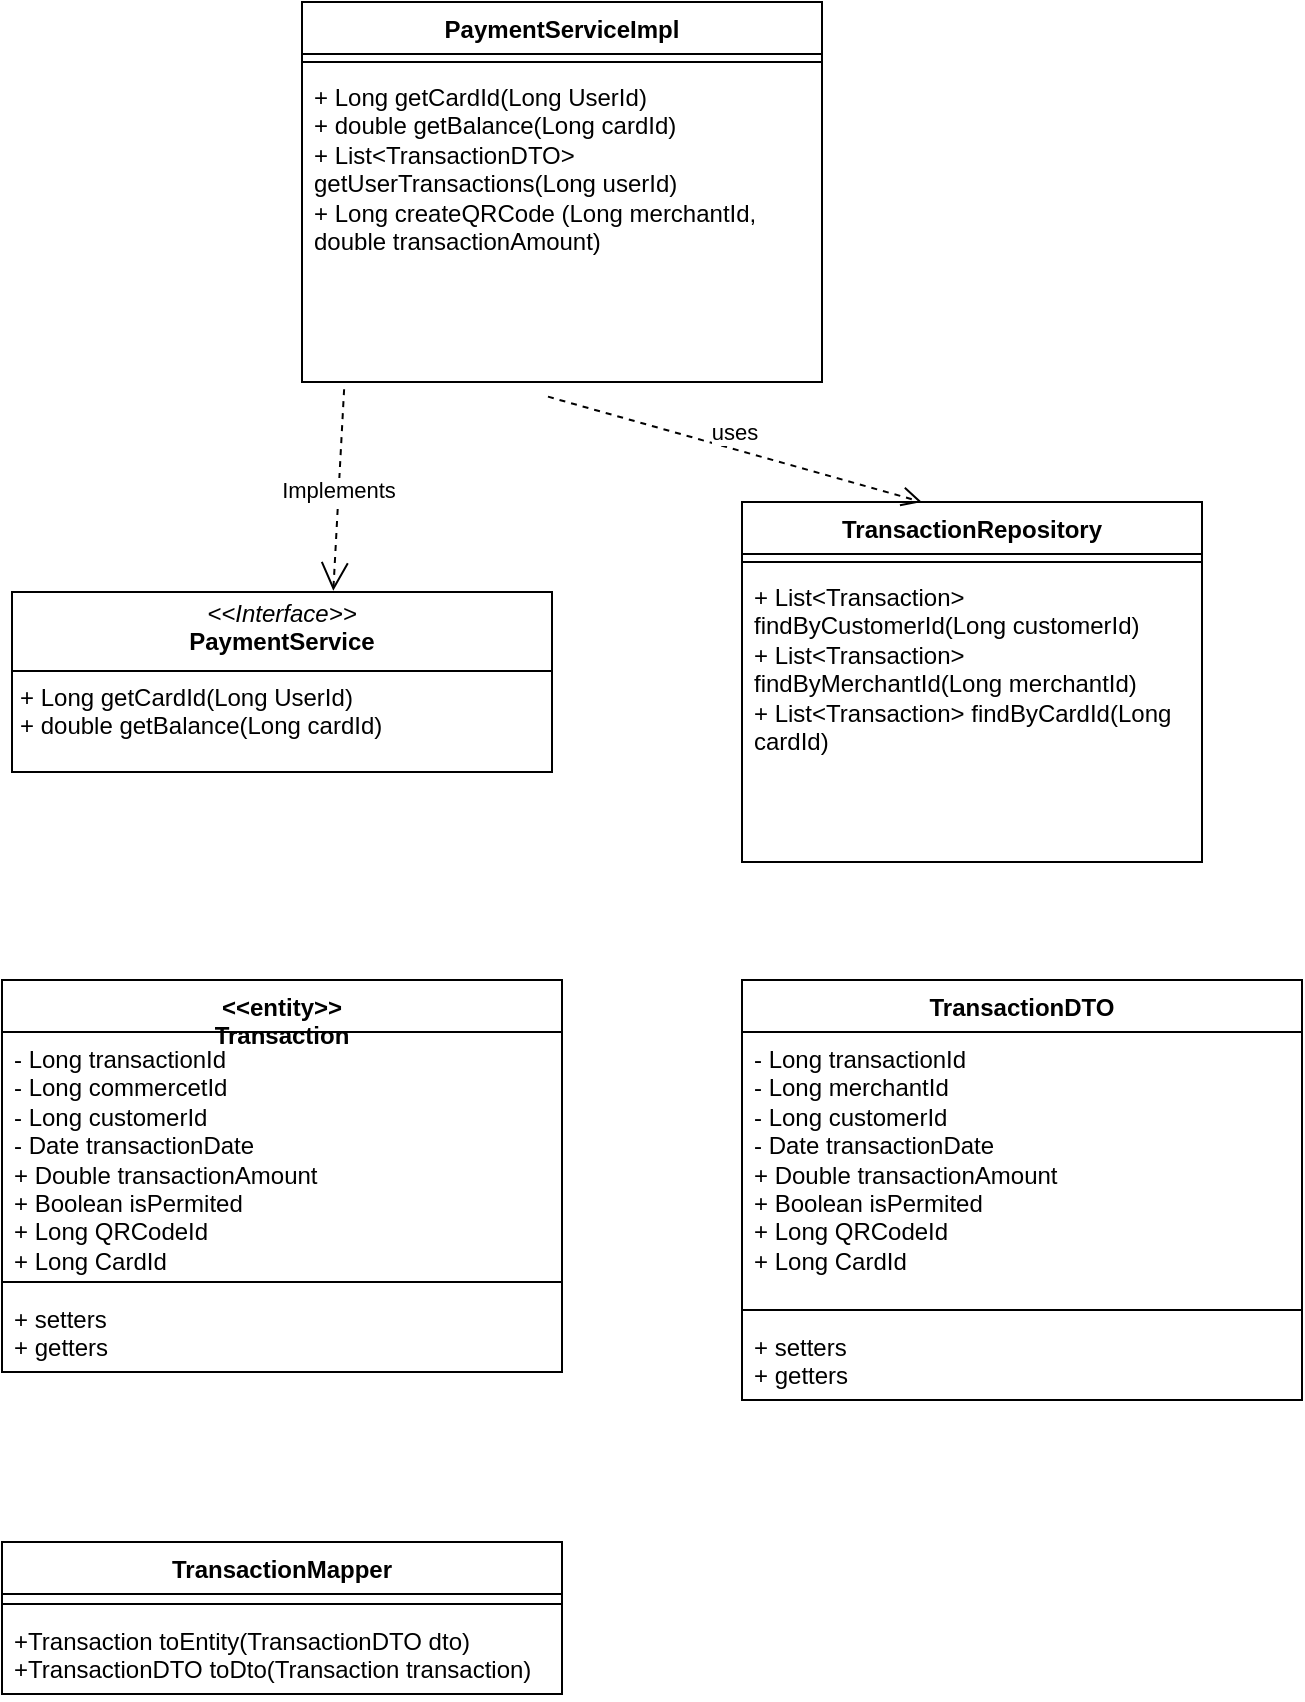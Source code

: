 <mxfile version="26.0.13">
  <diagram id="C5RBs43oDa-KdzZeNtuy" name="Page-1">
    <mxGraphModel dx="1235" dy="666" grid="1" gridSize="10" guides="1" tooltips="1" connect="1" arrows="1" fold="1" page="1" pageScale="1" pageWidth="827" pageHeight="1169" math="0" shadow="0">
      <root>
        <mxCell id="WIyWlLk6GJQsqaUBKTNV-0" />
        <mxCell id="WIyWlLk6GJQsqaUBKTNV-1" parent="WIyWlLk6GJQsqaUBKTNV-0" />
        <mxCell id="0nZKB-xrsCa42AyGfKCq-1" value="&lt;p style=&quot;margin:0px;margin-top:4px;text-align:center;&quot;&gt;&lt;i&gt;&amp;lt;&amp;lt;Interface&amp;gt;&amp;gt;&lt;/i&gt;&lt;br&gt;&lt;b&gt;PaymentService&lt;/b&gt;&lt;/p&gt;&lt;hr size=&quot;1&quot; style=&quot;border-style:solid;&quot;&gt;&lt;p style=&quot;margin:0px;margin-left:4px;&quot;&gt;&lt;/p&gt;&lt;p style=&quot;margin:0px;margin-left:4px;&quot;&gt;+ Long getCardId(Long UserId)&lt;br&gt;+ double getBalance(Long cardId)&lt;/p&gt;" style="verticalAlign=top;align=left;overflow=fill;html=1;whiteSpace=wrap;" parent="WIyWlLk6GJQsqaUBKTNV-1" vertex="1">
          <mxGeometry x="155" y="305" width="270" height="90" as="geometry" />
        </mxCell>
        <mxCell id="0nZKB-xrsCa42AyGfKCq-2" value="Implements" style="endArrow=open;endSize=12;dashed=1;html=1;rounded=0;entryX=0.595;entryY=-0.007;entryDx=0;entryDy=0;entryPerimeter=0;exitX=0.081;exitY=1.023;exitDx=0;exitDy=0;exitPerimeter=0;" parent="WIyWlLk6GJQsqaUBKTNV-1" source="0nZKB-xrsCa42AyGfKCq-6" target="0nZKB-xrsCa42AyGfKCq-1" edge="1">
          <mxGeometry width="160" relative="1" as="geometry">
            <mxPoint x="300" y="90" as="sourcePoint" />
            <mxPoint x="370" y="230" as="targetPoint" />
          </mxGeometry>
        </mxCell>
        <mxCell id="0nZKB-xrsCa42AyGfKCq-3" value="PaymentServiceImpl" style="swimlane;fontStyle=1;align=center;verticalAlign=top;childLayout=stackLayout;horizontal=1;startSize=26;horizontalStack=0;resizeParent=1;resizeParentMax=0;resizeLast=0;collapsible=1;marginBottom=0;whiteSpace=wrap;html=1;" parent="WIyWlLk6GJQsqaUBKTNV-1" vertex="1">
          <mxGeometry x="300" y="10" width="260" height="190" as="geometry" />
        </mxCell>
        <mxCell id="0nZKB-xrsCa42AyGfKCq-5" value="" style="line;strokeWidth=1;fillColor=none;align=left;verticalAlign=middle;spacingTop=-1;spacingLeft=3;spacingRight=3;rotatable=0;labelPosition=right;points=[];portConstraint=eastwest;strokeColor=inherit;" parent="0nZKB-xrsCa42AyGfKCq-3" vertex="1">
          <mxGeometry y="26" width="260" height="8" as="geometry" />
        </mxCell>
        <mxCell id="0nZKB-xrsCa42AyGfKCq-6" value="&lt;div&gt;+ Long getCardId(Long UserId)&lt;br&gt;+ double getBalance(Long cardId)&lt;/div&gt;&lt;div&gt;+ List&amp;lt;TransactionDTO&amp;gt; getUserTransactions(Long userId)&lt;/div&gt;&lt;div&gt;+ Long createQRCode (Long merchantId, double transactionAmount)&lt;/div&gt;&lt;div&gt;&lt;br&gt;&lt;/div&gt;&lt;div&gt;&amp;nbsp;&lt;/div&gt;&lt;div&gt;&lt;br&gt;&lt;/div&gt;&lt;div&gt;&lt;br&gt;&lt;/div&gt;&lt;div&gt;&lt;br&gt;&lt;/div&gt;" style="text;strokeColor=none;fillColor=none;align=left;verticalAlign=top;spacingLeft=4;spacingRight=4;overflow=hidden;rotatable=0;points=[[0,0.5],[1,0.5]];portConstraint=eastwest;whiteSpace=wrap;html=1;" parent="0nZKB-xrsCa42AyGfKCq-3" vertex="1">
          <mxGeometry y="34" width="260" height="156" as="geometry" />
        </mxCell>
        <mxCell id="0nZKB-xrsCa42AyGfKCq-7" value="TransactionRepository" style="swimlane;fontStyle=1;align=center;verticalAlign=top;childLayout=stackLayout;horizontal=1;startSize=26;horizontalStack=0;resizeParent=1;resizeParentMax=0;resizeLast=0;collapsible=1;marginBottom=0;whiteSpace=wrap;html=1;" parent="WIyWlLk6GJQsqaUBKTNV-1" vertex="1">
          <mxGeometry x="520" y="260" width="230" height="180" as="geometry" />
        </mxCell>
        <mxCell id="0nZKB-xrsCa42AyGfKCq-9" value="" style="line;strokeWidth=1;fillColor=none;align=left;verticalAlign=middle;spacingTop=-1;spacingLeft=3;spacingRight=3;rotatable=0;labelPosition=right;points=[];portConstraint=eastwest;strokeColor=inherit;" parent="0nZKB-xrsCa42AyGfKCq-7" vertex="1">
          <mxGeometry y="26" width="230" height="8" as="geometry" />
        </mxCell>
        <mxCell id="0nZKB-xrsCa42AyGfKCq-10" value="+ List&amp;lt;Transaction&amp;gt; findByCustomerId(Long customerId)&lt;div&gt;+ List&amp;lt;Transaction&amp;gt; findByMerchantId(Long merchantId)&lt;/div&gt;&lt;div&gt;+ List&amp;lt;Transaction&amp;gt; findByCardId(Long cardId)&lt;/div&gt;" style="text;strokeColor=none;fillColor=none;align=left;verticalAlign=top;spacingLeft=4;spacingRight=4;overflow=hidden;rotatable=0;points=[[0,0.5],[1,0.5]];portConstraint=eastwest;whiteSpace=wrap;html=1;" parent="0nZKB-xrsCa42AyGfKCq-7" vertex="1">
          <mxGeometry y="34" width="230" height="146" as="geometry" />
        </mxCell>
        <mxCell id="0nZKB-xrsCa42AyGfKCq-11" value="uses" style="html=1;verticalAlign=bottom;endArrow=open;dashed=1;endSize=8;curved=0;rounded=0;exitX=0.473;exitY=1.047;exitDx=0;exitDy=0;exitPerimeter=0;entryX=0.391;entryY=0;entryDx=0;entryDy=0;entryPerimeter=0;" parent="WIyWlLk6GJQsqaUBKTNV-1" source="0nZKB-xrsCa42AyGfKCq-6" target="0nZKB-xrsCa42AyGfKCq-7" edge="1">
          <mxGeometry relative="1" as="geometry">
            <mxPoint x="380" y="130" as="sourcePoint" />
            <mxPoint x="300" y="130" as="targetPoint" />
          </mxGeometry>
        </mxCell>
        <mxCell id="0nZKB-xrsCa42AyGfKCq-12" value="&lt;div&gt;&amp;lt;&amp;lt;entity&amp;gt;&amp;gt;&lt;/div&gt;Transaction" style="swimlane;fontStyle=1;align=center;verticalAlign=top;childLayout=stackLayout;horizontal=1;startSize=26;horizontalStack=0;resizeParent=1;resizeParentMax=0;resizeLast=0;collapsible=1;marginBottom=0;whiteSpace=wrap;html=1;" parent="WIyWlLk6GJQsqaUBKTNV-1" vertex="1">
          <mxGeometry x="150" y="499" width="280" height="196" as="geometry">
            <mxRectangle x="150" y="499" width="100" height="40" as="alternateBounds" />
          </mxGeometry>
        </mxCell>
        <mxCell id="0nZKB-xrsCa42AyGfKCq-13" value="- Long transactionId&lt;div&gt;- Long commercetId&lt;/div&gt;&lt;div&gt;- Long customerId&lt;/div&gt;&lt;div&gt;- Date transactionDate&lt;/div&gt;&lt;div&gt;+ Double transactionAmount&amp;nbsp;&lt;/div&gt;&lt;div&gt;+ Boolean isPermited&amp;nbsp;&lt;/div&gt;&lt;div&gt;+ Long QRCodeId&lt;/div&gt;&lt;div&gt;+ Long CardId&lt;/div&gt;&lt;div&gt;&lt;br&gt;&lt;/div&gt;&lt;div&gt;&lt;br&gt;&lt;/div&gt;&lt;div&gt;&lt;br&gt;&lt;/div&gt;" style="text;strokeColor=none;fillColor=none;align=left;verticalAlign=top;spacingLeft=4;spacingRight=4;overflow=hidden;rotatable=0;points=[[0,0.5],[1,0.5]];portConstraint=eastwest;whiteSpace=wrap;html=1;" parent="0nZKB-xrsCa42AyGfKCq-12" vertex="1">
          <mxGeometry y="26" width="280" height="120" as="geometry" />
        </mxCell>
        <mxCell id="0nZKB-xrsCa42AyGfKCq-14" value="" style="line;strokeWidth=1;fillColor=none;align=left;verticalAlign=middle;spacingTop=-1;spacingLeft=3;spacingRight=3;rotatable=0;labelPosition=right;points=[];portConstraint=eastwest;strokeColor=inherit;" parent="0nZKB-xrsCa42AyGfKCq-12" vertex="1">
          <mxGeometry y="146" width="280" height="10" as="geometry" />
        </mxCell>
        <mxCell id="0nZKB-xrsCa42AyGfKCq-15" value="+ setters&amp;nbsp;&lt;div&gt;+ getters&amp;nbsp;&lt;/div&gt;&lt;div&gt;&lt;br&gt;&lt;/div&gt;" style="text;strokeColor=none;fillColor=none;align=left;verticalAlign=top;spacingLeft=4;spacingRight=4;overflow=hidden;rotatable=0;points=[[0,0.5],[1,0.5]];portConstraint=eastwest;whiteSpace=wrap;html=1;" parent="0nZKB-xrsCa42AyGfKCq-12" vertex="1">
          <mxGeometry y="156" width="280" height="40" as="geometry" />
        </mxCell>
        <mxCell id="0nZKB-xrsCa42AyGfKCq-16" value="TransactionDTO" style="swimlane;fontStyle=1;align=center;verticalAlign=top;childLayout=stackLayout;horizontal=1;startSize=26;horizontalStack=0;resizeParent=1;resizeParentMax=0;resizeLast=0;collapsible=1;marginBottom=0;whiteSpace=wrap;html=1;" parent="WIyWlLk6GJQsqaUBKTNV-1" vertex="1">
          <mxGeometry x="520" y="499" width="280" height="210" as="geometry" />
        </mxCell>
        <mxCell id="0nZKB-xrsCa42AyGfKCq-17" value="- Long transactionId&lt;div&gt;- Long merchantId&lt;/div&gt;&lt;div&gt;- Long customerId&lt;/div&gt;&lt;div&gt;- Date transactionDate&lt;/div&gt;&lt;div&gt;+ Double transactionAmount&amp;nbsp;&lt;/div&gt;&lt;div&gt;+ Boolean isPermited&amp;nbsp;&lt;/div&gt;&lt;div&gt;+ Long QRCodeId&lt;/div&gt;&lt;div&gt;+ Long CardId&lt;/div&gt;&lt;div&gt;&lt;br&gt;&lt;/div&gt;&lt;div&gt;&lt;br&gt;&lt;/div&gt;&lt;div&gt;&lt;br&gt;&lt;/div&gt;" style="text;strokeColor=none;fillColor=none;align=left;verticalAlign=top;spacingLeft=4;spacingRight=4;overflow=hidden;rotatable=0;points=[[0,0.5],[1,0.5]];portConstraint=eastwest;whiteSpace=wrap;html=1;" parent="0nZKB-xrsCa42AyGfKCq-16" vertex="1">
          <mxGeometry y="26" width="280" height="134" as="geometry" />
        </mxCell>
        <mxCell id="0nZKB-xrsCa42AyGfKCq-18" value="" style="line;strokeWidth=1;fillColor=none;align=left;verticalAlign=middle;spacingTop=-1;spacingLeft=3;spacingRight=3;rotatable=0;labelPosition=right;points=[];portConstraint=eastwest;strokeColor=inherit;" parent="0nZKB-xrsCa42AyGfKCq-16" vertex="1">
          <mxGeometry y="160" width="280" height="10" as="geometry" />
        </mxCell>
        <mxCell id="0nZKB-xrsCa42AyGfKCq-19" value="+ setters&amp;nbsp;&lt;div&gt;+ getters&amp;nbsp;&lt;/div&gt;&lt;div&gt;&lt;br&gt;&lt;/div&gt;" style="text;strokeColor=none;fillColor=none;align=left;verticalAlign=top;spacingLeft=4;spacingRight=4;overflow=hidden;rotatable=0;points=[[0,0.5],[1,0.5]];portConstraint=eastwest;whiteSpace=wrap;html=1;" parent="0nZKB-xrsCa42AyGfKCq-16" vertex="1">
          <mxGeometry y="170" width="280" height="40" as="geometry" />
        </mxCell>
        <mxCell id="0nZKB-xrsCa42AyGfKCq-21" value="&lt;div&gt;TransactionMapper&lt;/div&gt;" style="swimlane;fontStyle=1;align=center;verticalAlign=top;childLayout=stackLayout;horizontal=1;startSize=26;horizontalStack=0;resizeParent=1;resizeParentMax=0;resizeLast=0;collapsible=1;marginBottom=0;whiteSpace=wrap;html=1;" parent="WIyWlLk6GJQsqaUBKTNV-1" vertex="1">
          <mxGeometry x="150" y="780" width="280" height="76" as="geometry">
            <mxRectangle x="150" y="499" width="100" height="40" as="alternateBounds" />
          </mxGeometry>
        </mxCell>
        <mxCell id="0nZKB-xrsCa42AyGfKCq-23" value="" style="line;strokeWidth=1;fillColor=none;align=left;verticalAlign=middle;spacingTop=-1;spacingLeft=3;spacingRight=3;rotatable=0;labelPosition=right;points=[];portConstraint=eastwest;strokeColor=inherit;" parent="0nZKB-xrsCa42AyGfKCq-21" vertex="1">
          <mxGeometry y="26" width="280" height="10" as="geometry" />
        </mxCell>
        <mxCell id="0nZKB-xrsCa42AyGfKCq-24" value="&lt;div&gt;&lt;div&gt;+Transaction toEntity(TransactionDTO dto)&lt;/div&gt;&lt;div&gt;+TransactionDTO toDto(Transaction transaction)&lt;/div&gt;&lt;/div&gt;" style="text;strokeColor=none;fillColor=none;align=left;verticalAlign=top;spacingLeft=4;spacingRight=4;overflow=hidden;rotatable=0;points=[[0,0.5],[1,0.5]];portConstraint=eastwest;whiteSpace=wrap;html=1;" parent="0nZKB-xrsCa42AyGfKCq-21" vertex="1">
          <mxGeometry y="36" width="280" height="40" as="geometry" />
        </mxCell>
      </root>
    </mxGraphModel>
  </diagram>
</mxfile>
